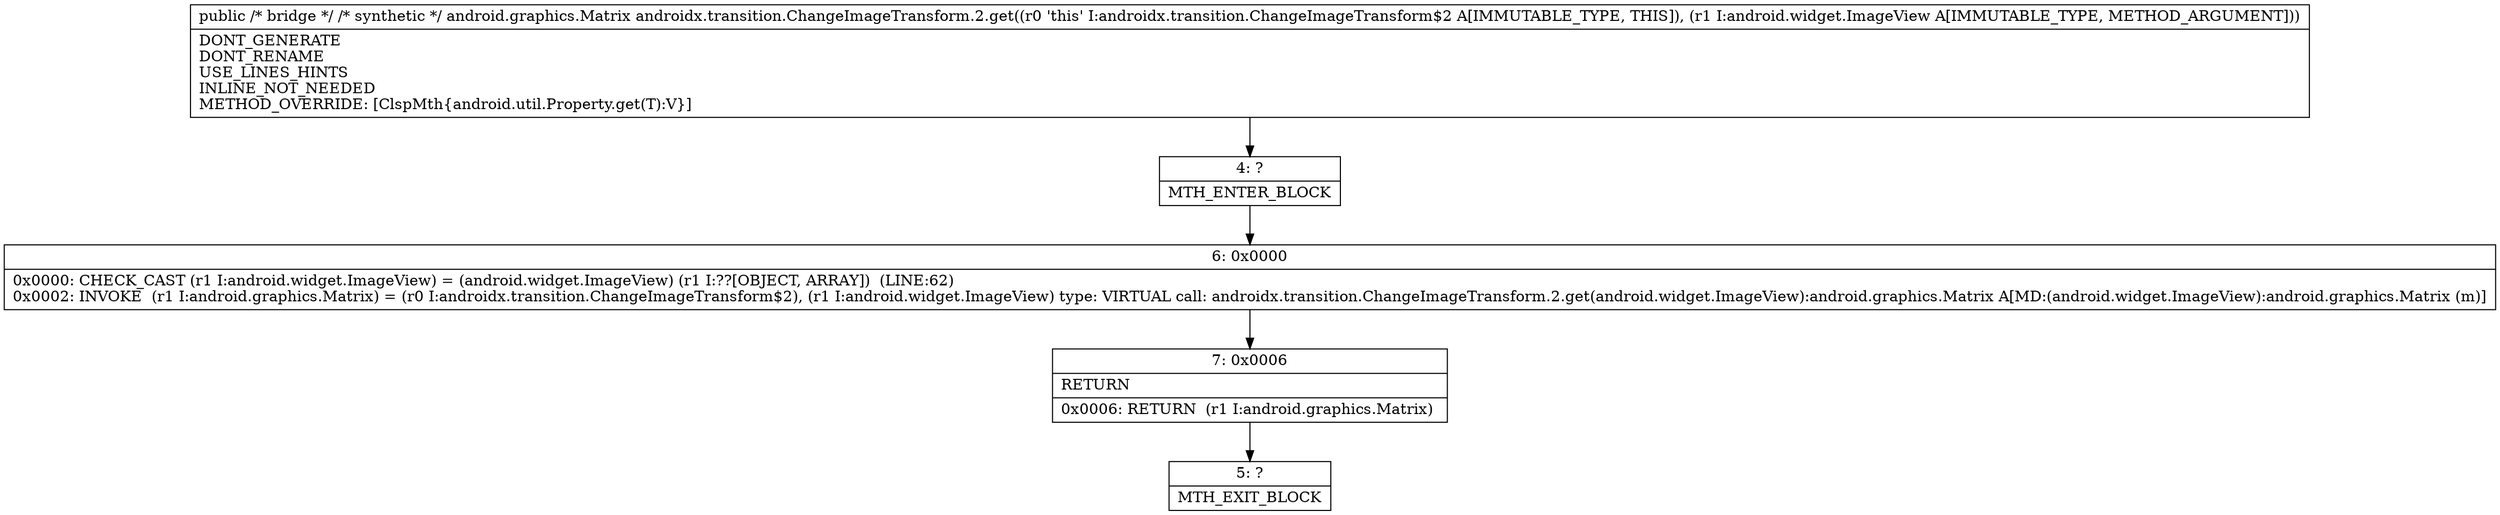 digraph "CFG forandroidx.transition.ChangeImageTransform.2.get(Ljava\/lang\/Object;)Ljava\/lang\/Object;" {
Node_4 [shape=record,label="{4\:\ ?|MTH_ENTER_BLOCK\l}"];
Node_6 [shape=record,label="{6\:\ 0x0000|0x0000: CHECK_CAST (r1 I:android.widget.ImageView) = (android.widget.ImageView) (r1 I:??[OBJECT, ARRAY])  (LINE:62)\l0x0002: INVOKE  (r1 I:android.graphics.Matrix) = (r0 I:androidx.transition.ChangeImageTransform$2), (r1 I:android.widget.ImageView) type: VIRTUAL call: androidx.transition.ChangeImageTransform.2.get(android.widget.ImageView):android.graphics.Matrix A[MD:(android.widget.ImageView):android.graphics.Matrix (m)]\l}"];
Node_7 [shape=record,label="{7\:\ 0x0006|RETURN\l|0x0006: RETURN  (r1 I:android.graphics.Matrix) \l}"];
Node_5 [shape=record,label="{5\:\ ?|MTH_EXIT_BLOCK\l}"];
MethodNode[shape=record,label="{public \/* bridge *\/ \/* synthetic *\/ android.graphics.Matrix androidx.transition.ChangeImageTransform.2.get((r0 'this' I:androidx.transition.ChangeImageTransform$2 A[IMMUTABLE_TYPE, THIS]), (r1 I:android.widget.ImageView A[IMMUTABLE_TYPE, METHOD_ARGUMENT]))  | DONT_GENERATE\lDONT_RENAME\lUSE_LINES_HINTS\lINLINE_NOT_NEEDED\lMETHOD_OVERRIDE: [ClspMth\{android.util.Property.get(T):V\}]\l}"];
MethodNode -> Node_4;Node_4 -> Node_6;
Node_6 -> Node_7;
Node_7 -> Node_5;
}

